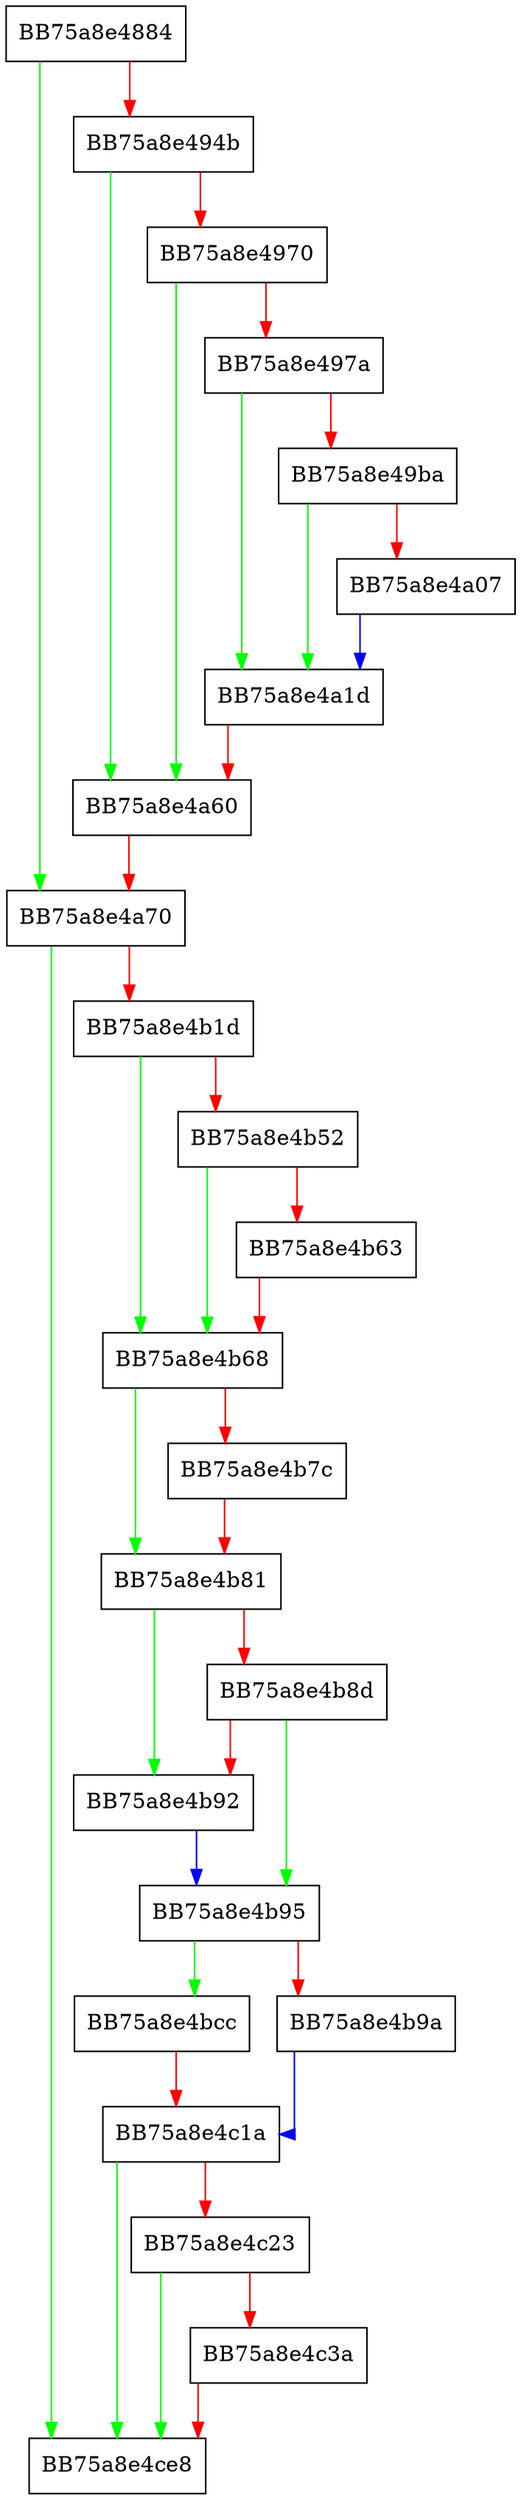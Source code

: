 digraph configure {
  node [shape="box"];
  graph [splines=ortho];
  BB75a8e4884 -> BB75a8e4a70 [color="green"];
  BB75a8e4884 -> BB75a8e494b [color="red"];
  BB75a8e494b -> BB75a8e4a60 [color="green"];
  BB75a8e494b -> BB75a8e4970 [color="red"];
  BB75a8e4970 -> BB75a8e4a60 [color="green"];
  BB75a8e4970 -> BB75a8e497a [color="red"];
  BB75a8e497a -> BB75a8e4a1d [color="green"];
  BB75a8e497a -> BB75a8e49ba [color="red"];
  BB75a8e49ba -> BB75a8e4a1d [color="green"];
  BB75a8e49ba -> BB75a8e4a07 [color="red"];
  BB75a8e4a07 -> BB75a8e4a1d [color="blue"];
  BB75a8e4a1d -> BB75a8e4a60 [color="red"];
  BB75a8e4a60 -> BB75a8e4a70 [color="red"];
  BB75a8e4a70 -> BB75a8e4ce8 [color="green"];
  BB75a8e4a70 -> BB75a8e4b1d [color="red"];
  BB75a8e4b1d -> BB75a8e4b68 [color="green"];
  BB75a8e4b1d -> BB75a8e4b52 [color="red"];
  BB75a8e4b52 -> BB75a8e4b68 [color="green"];
  BB75a8e4b52 -> BB75a8e4b63 [color="red"];
  BB75a8e4b63 -> BB75a8e4b68 [color="red"];
  BB75a8e4b68 -> BB75a8e4b81 [color="green"];
  BB75a8e4b68 -> BB75a8e4b7c [color="red"];
  BB75a8e4b7c -> BB75a8e4b81 [color="red"];
  BB75a8e4b81 -> BB75a8e4b92 [color="green"];
  BB75a8e4b81 -> BB75a8e4b8d [color="red"];
  BB75a8e4b8d -> BB75a8e4b95 [color="green"];
  BB75a8e4b8d -> BB75a8e4b92 [color="red"];
  BB75a8e4b92 -> BB75a8e4b95 [color="blue"];
  BB75a8e4b95 -> BB75a8e4bcc [color="green"];
  BB75a8e4b95 -> BB75a8e4b9a [color="red"];
  BB75a8e4b9a -> BB75a8e4c1a [color="blue"];
  BB75a8e4bcc -> BB75a8e4c1a [color="red"];
  BB75a8e4c1a -> BB75a8e4ce8 [color="green"];
  BB75a8e4c1a -> BB75a8e4c23 [color="red"];
  BB75a8e4c23 -> BB75a8e4ce8 [color="green"];
  BB75a8e4c23 -> BB75a8e4c3a [color="red"];
  BB75a8e4c3a -> BB75a8e4ce8 [color="red"];
}